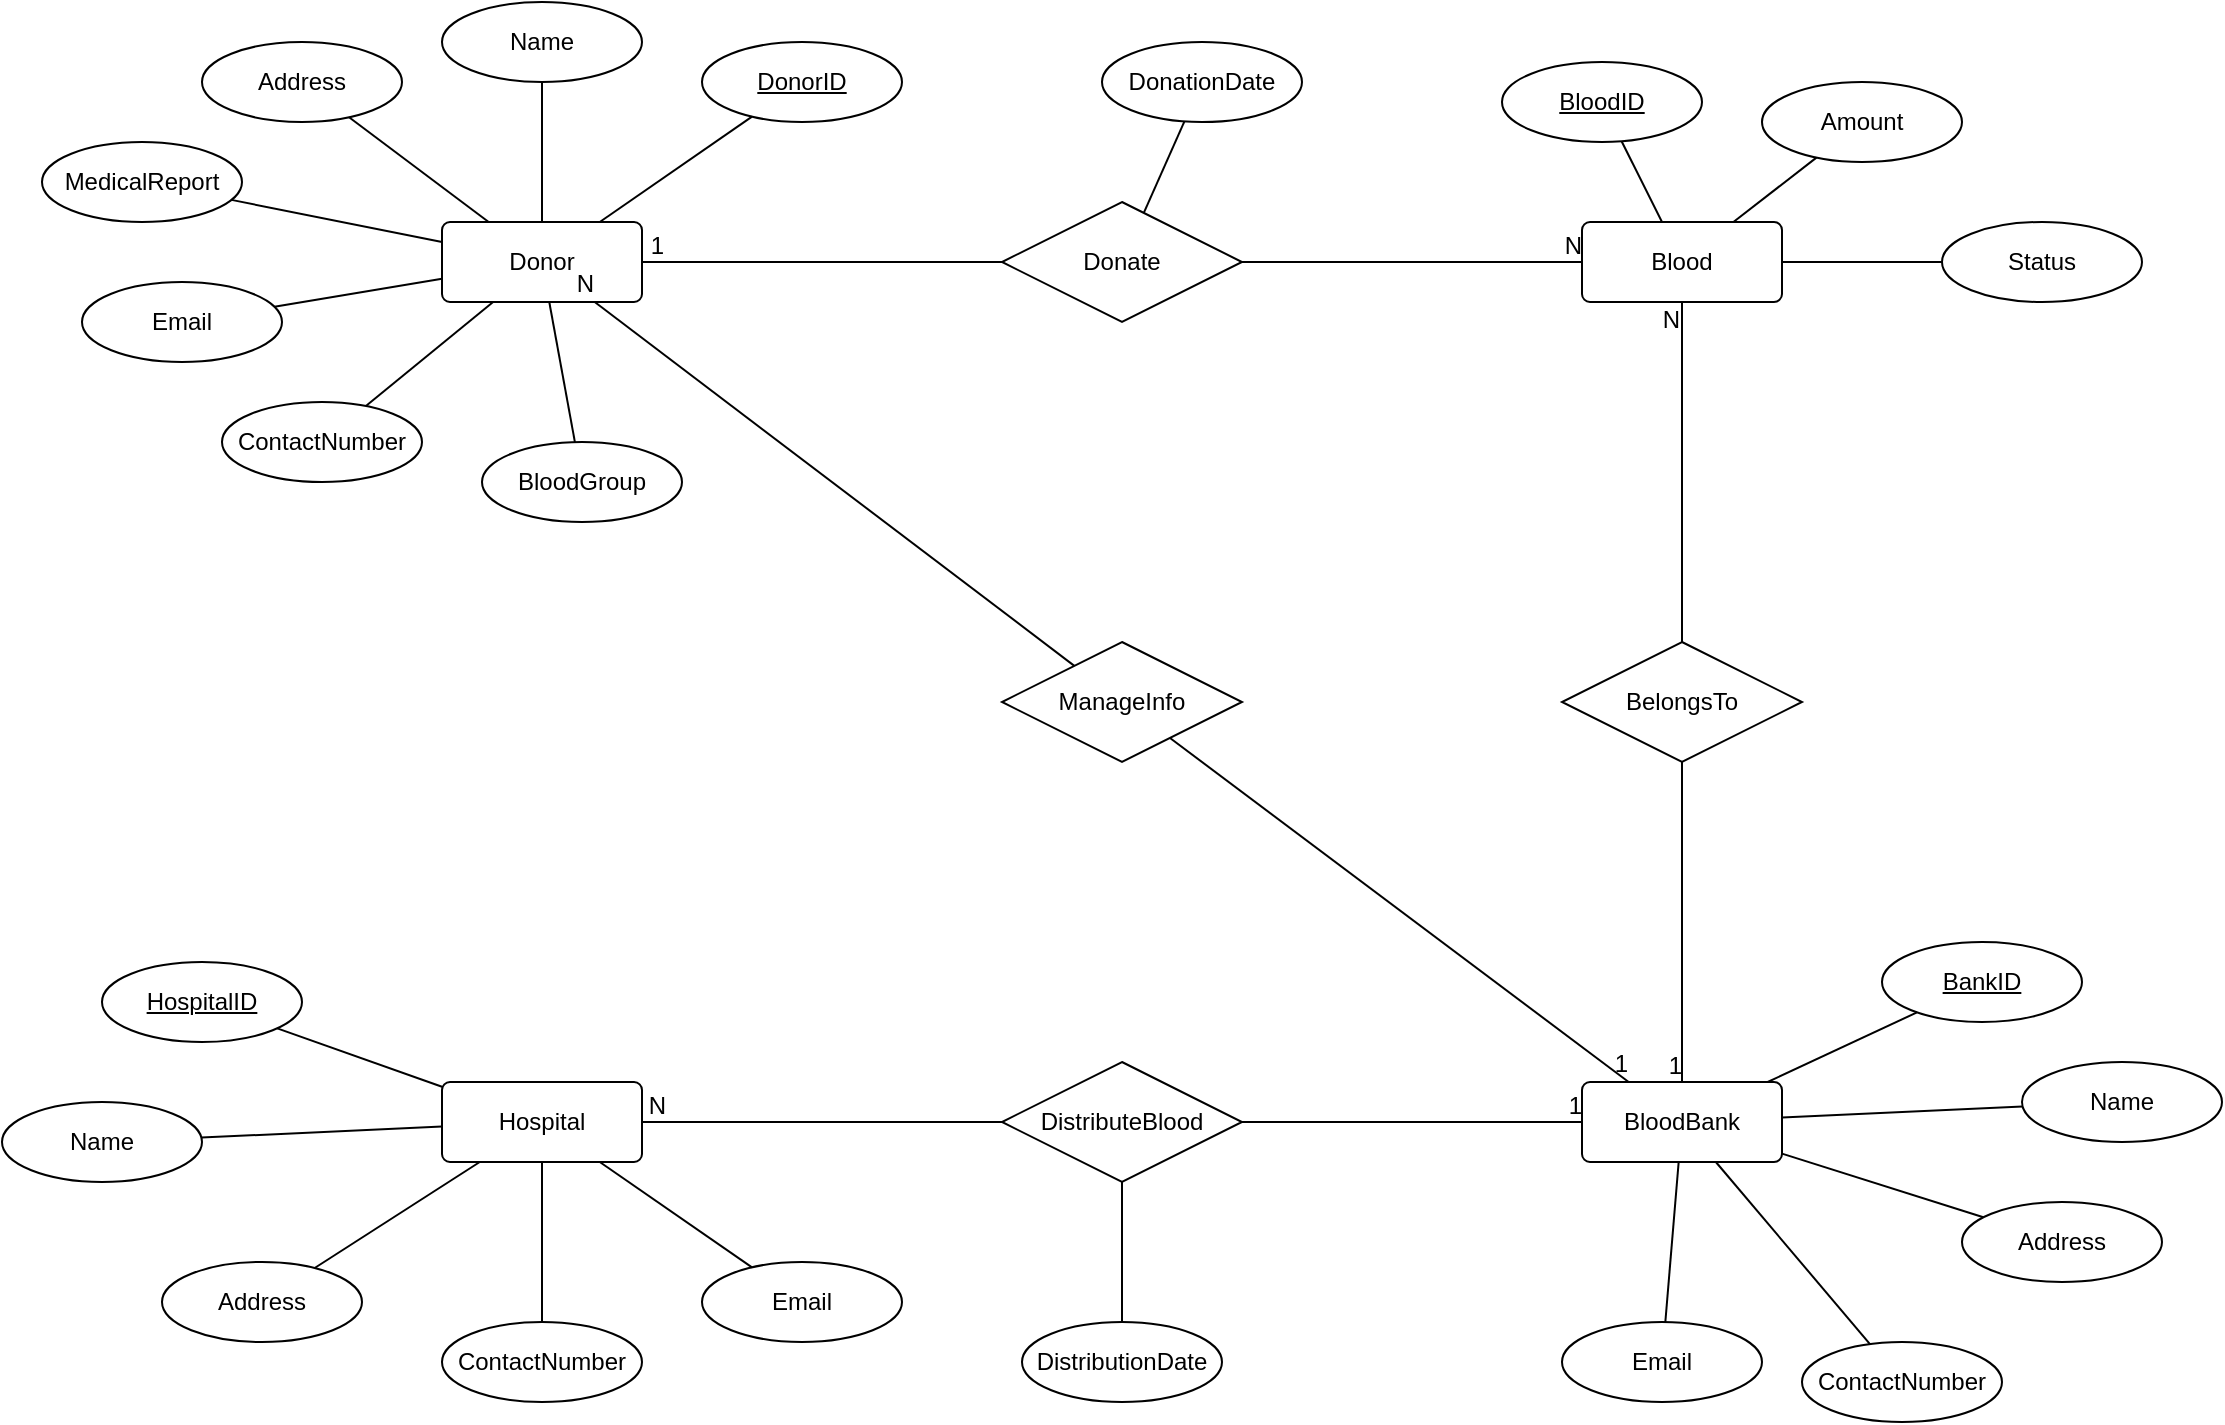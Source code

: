<mxfile version="12.9.9" type="device"><diagram id="C5RBs43oDa-KdzZeNtuy" name="Page-1"><mxGraphModel dx="1323" dy="607" grid="1" gridSize="10" guides="1" tooltips="1" connect="1" arrows="0" fold="1" page="1" pageScale="1" pageWidth="1169" pageHeight="827" math="1" shadow="0"><root><mxCell id="WIyWlLk6GJQsqaUBKTNV-0"/><mxCell id="WIyWlLk6GJQsqaUBKTNV-1" parent="WIyWlLk6GJQsqaUBKTNV-0"/><mxCell id="0RAP978WV2siVrmYzztn-1" value="Donor" style="rounded=1;arcSize=10;whiteSpace=wrap;html=1;align=center;" vertex="1" parent="WIyWlLk6GJQsqaUBKTNV-1"><mxGeometry x="270" y="110" width="100" height="40" as="geometry"/></mxCell><mxCell id="0RAP978WV2siVrmYzztn-3" value="DonorID" style="ellipse;whiteSpace=wrap;html=1;align=center;fontStyle=4;" vertex="1" parent="WIyWlLk6GJQsqaUBKTNV-1"><mxGeometry x="400" y="20" width="100" height="40" as="geometry"/></mxCell><mxCell id="0RAP978WV2siVrmYzztn-4" value="Name" style="ellipse;whiteSpace=wrap;html=1;align=center;" vertex="1" parent="WIyWlLk6GJQsqaUBKTNV-1"><mxGeometry x="270" width="100" height="40" as="geometry"/></mxCell><mxCell id="0RAP978WV2siVrmYzztn-5" value="BloodGroup" style="ellipse;whiteSpace=wrap;html=1;align=center;" vertex="1" parent="WIyWlLk6GJQsqaUBKTNV-1"><mxGeometry x="290" y="220" width="100" height="40" as="geometry"/></mxCell><mxCell id="0RAP978WV2siVrmYzztn-6" value="MedicalReport" style="ellipse;whiteSpace=wrap;html=1;align=center;" vertex="1" parent="WIyWlLk6GJQsqaUBKTNV-1"><mxGeometry x="70" y="70" width="100" height="40" as="geometry"/></mxCell><mxCell id="0RAP978WV2siVrmYzztn-7" value="Address" style="ellipse;whiteSpace=wrap;html=1;align=center;" vertex="1" parent="WIyWlLk6GJQsqaUBKTNV-1"><mxGeometry x="150" y="20" width="100" height="40" as="geometry"/></mxCell><mxCell id="0RAP978WV2siVrmYzztn-8" value="ContactNumber" style="ellipse;whiteSpace=wrap;html=1;align=center;" vertex="1" parent="WIyWlLk6GJQsqaUBKTNV-1"><mxGeometry x="160" y="200" width="100" height="40" as="geometry"/></mxCell><mxCell id="0RAP978WV2siVrmYzztn-9" value="Email" style="ellipse;whiteSpace=wrap;html=1;align=center;" vertex="1" parent="WIyWlLk6GJQsqaUBKTNV-1"><mxGeometry x="90" y="140" width="100" height="40" as="geometry"/></mxCell><mxCell id="0RAP978WV2siVrmYzztn-10" value="" style="endArrow=none;html=1;rounded=0;" edge="1" parent="WIyWlLk6GJQsqaUBKTNV-1" source="0RAP978WV2siVrmYzztn-1" target="0RAP978WV2siVrmYzztn-7"><mxGeometry relative="1" as="geometry"><mxPoint x="540" y="310" as="sourcePoint"/><mxPoint x="700" y="310" as="targetPoint"/></mxGeometry></mxCell><mxCell id="0RAP978WV2siVrmYzztn-11" value="" style="endArrow=none;html=1;rounded=0;" edge="1" parent="WIyWlLk6GJQsqaUBKTNV-1" source="0RAP978WV2siVrmYzztn-6" target="0RAP978WV2siVrmYzztn-1"><mxGeometry relative="1" as="geometry"><mxPoint x="450" y="230" as="sourcePoint"/><mxPoint x="700" y="310" as="targetPoint"/></mxGeometry></mxCell><mxCell id="0RAP978WV2siVrmYzztn-12" value="" style="endArrow=none;html=1;rounded=0;" edge="1" parent="WIyWlLk6GJQsqaUBKTNV-1" source="0RAP978WV2siVrmYzztn-1" target="0RAP978WV2siVrmYzztn-4"><mxGeometry relative="1" as="geometry"><mxPoint x="540" y="310" as="sourcePoint"/><mxPoint x="700" y="310" as="targetPoint"/></mxGeometry></mxCell><mxCell id="0RAP978WV2siVrmYzztn-13" value="" style="endArrow=none;html=1;rounded=0;" edge="1" parent="WIyWlLk6GJQsqaUBKTNV-1" source="0RAP978WV2siVrmYzztn-3" target="0RAP978WV2siVrmYzztn-1"><mxGeometry relative="1" as="geometry"><mxPoint x="540" y="310" as="sourcePoint"/><mxPoint x="700" y="310" as="targetPoint"/></mxGeometry></mxCell><mxCell id="0RAP978WV2siVrmYzztn-14" value="" style="endArrow=none;html=1;rounded=0;" edge="1" parent="WIyWlLk6GJQsqaUBKTNV-1" source="0RAP978WV2siVrmYzztn-5" target="0RAP978WV2siVrmYzztn-1"><mxGeometry relative="1" as="geometry"><mxPoint x="540" y="310" as="sourcePoint"/><mxPoint x="700" y="310" as="targetPoint"/></mxGeometry></mxCell><mxCell id="0RAP978WV2siVrmYzztn-15" value="" style="endArrow=none;html=1;rounded=0;" edge="1" parent="WIyWlLk6GJQsqaUBKTNV-1" source="0RAP978WV2siVrmYzztn-8" target="0RAP978WV2siVrmYzztn-1"><mxGeometry relative="1" as="geometry"><mxPoint x="540" y="310" as="sourcePoint"/><mxPoint x="700" y="310" as="targetPoint"/></mxGeometry></mxCell><mxCell id="0RAP978WV2siVrmYzztn-16" value="" style="endArrow=none;html=1;rounded=0;" edge="1" parent="WIyWlLk6GJQsqaUBKTNV-1" source="0RAP978WV2siVrmYzztn-9" target="0RAP978WV2siVrmYzztn-1"><mxGeometry relative="1" as="geometry"><mxPoint x="540" y="320" as="sourcePoint"/><mxPoint x="700" y="310" as="targetPoint"/></mxGeometry></mxCell><mxCell id="0RAP978WV2siVrmYzztn-31" value="BloodBank" style="rounded=1;arcSize=10;whiteSpace=wrap;html=1;align=center;" vertex="1" parent="WIyWlLk6GJQsqaUBKTNV-1"><mxGeometry x="840" y="540" width="100" height="40" as="geometry"/></mxCell><mxCell id="0RAP978WV2siVrmYzztn-32" value="BankID" style="ellipse;whiteSpace=wrap;html=1;align=center;fontStyle=4;" vertex="1" parent="WIyWlLk6GJQsqaUBKTNV-1"><mxGeometry x="990" y="470" width="100" height="40" as="geometry"/></mxCell><mxCell id="0RAP978WV2siVrmYzztn-34" value="Address" style="ellipse;whiteSpace=wrap;html=1;align=center;" vertex="1" parent="WIyWlLk6GJQsqaUBKTNV-1"><mxGeometry x="1030" y="600" width="100" height="40" as="geometry"/></mxCell><mxCell id="0RAP978WV2siVrmYzztn-36" value="ContactNumber" style="ellipse;whiteSpace=wrap;html=1;align=center;" vertex="1" parent="WIyWlLk6GJQsqaUBKTNV-1"><mxGeometry x="950" y="670" width="100" height="40" as="geometry"/></mxCell><mxCell id="0RAP978WV2siVrmYzztn-37" value="Email" style="ellipse;whiteSpace=wrap;html=1;align=center;" vertex="1" parent="WIyWlLk6GJQsqaUBKTNV-1"><mxGeometry x="830" y="660" width="100" height="40" as="geometry"/></mxCell><mxCell id="0RAP978WV2siVrmYzztn-38" value="" style="endArrow=none;html=1;rounded=0;" edge="1" parent="WIyWlLk6GJQsqaUBKTNV-1" source="0RAP978WV2siVrmYzztn-31" target="0RAP978WV2siVrmYzztn-37"><mxGeometry relative="1" as="geometry"><mxPoint x="830" y="630" as="sourcePoint"/><mxPoint x="990" y="630" as="targetPoint"/></mxGeometry></mxCell><mxCell id="0RAP978WV2siVrmYzztn-39" value="" style="endArrow=none;html=1;rounded=0;" edge="1" parent="WIyWlLk6GJQsqaUBKTNV-1" source="0RAP978WV2siVrmYzztn-36" target="0RAP978WV2siVrmYzztn-31"><mxGeometry relative="1" as="geometry"><mxPoint x="830" y="630" as="sourcePoint"/><mxPoint x="990" y="630" as="targetPoint"/></mxGeometry></mxCell><mxCell id="0RAP978WV2siVrmYzztn-41" value="" style="endArrow=none;html=1;rounded=0;" edge="1" parent="WIyWlLk6GJQsqaUBKTNV-1" source="0RAP978WV2siVrmYzztn-34" target="0RAP978WV2siVrmYzztn-31"><mxGeometry relative="1" as="geometry"><mxPoint x="830" y="630" as="sourcePoint"/><mxPoint x="990" y="630" as="targetPoint"/></mxGeometry></mxCell><mxCell id="0RAP978WV2siVrmYzztn-42" value="" style="endArrow=none;html=1;rounded=0;" edge="1" parent="WIyWlLk6GJQsqaUBKTNV-1" source="0RAP978WV2siVrmYzztn-32" target="0RAP978WV2siVrmYzztn-31"><mxGeometry relative="1" as="geometry"><mxPoint x="830" y="630" as="sourcePoint"/><mxPoint x="990" y="630" as="targetPoint"/></mxGeometry></mxCell><mxCell id="0RAP978WV2siVrmYzztn-43" value="Blood" style="rounded=1;arcSize=10;whiteSpace=wrap;html=1;align=center;" vertex="1" parent="WIyWlLk6GJQsqaUBKTNV-1"><mxGeometry x="840" y="110" width="100" height="40" as="geometry"/></mxCell><mxCell id="0RAP978WV2siVrmYzztn-46" value="Amount" style="ellipse;whiteSpace=wrap;html=1;align=center;" vertex="1" parent="WIyWlLk6GJQsqaUBKTNV-1"><mxGeometry x="930" y="40" width="100" height="40" as="geometry"/></mxCell><mxCell id="0RAP978WV2siVrmYzztn-48" value="Status" style="ellipse;whiteSpace=wrap;html=1;align=center;" vertex="1" parent="WIyWlLk6GJQsqaUBKTNV-1"><mxGeometry x="1020" y="110" width="100" height="40" as="geometry"/></mxCell><mxCell id="0RAP978WV2siVrmYzztn-50" value="" style="endArrow=none;html=1;rounded=0;" edge="1" parent="WIyWlLk6GJQsqaUBKTNV-1" source="0RAP978WV2siVrmYzztn-48" target="0RAP978WV2siVrmYzztn-43"><mxGeometry relative="1" as="geometry"><mxPoint x="640" y="320" as="sourcePoint"/><mxPoint x="800" y="320" as="targetPoint"/></mxGeometry></mxCell><mxCell id="0RAP978WV2siVrmYzztn-51" value="" style="endArrow=none;html=1;rounded=0;" edge="1" parent="WIyWlLk6GJQsqaUBKTNV-1" source="0RAP978WV2siVrmYzztn-46" target="0RAP978WV2siVrmYzztn-43"><mxGeometry relative="1" as="geometry"><mxPoint x="640" y="320" as="sourcePoint"/><mxPoint x="800" y="320" as="targetPoint"/></mxGeometry></mxCell><mxCell id="0RAP978WV2siVrmYzztn-54" value="Donate" style="shape=rhombus;perimeter=rhombusPerimeter;whiteSpace=wrap;html=1;align=center;" vertex="1" parent="WIyWlLk6GJQsqaUBKTNV-1"><mxGeometry x="550" y="100" width="120" height="60" as="geometry"/></mxCell><mxCell id="0RAP978WV2siVrmYzztn-55" value="" style="endArrow=none;html=1;rounded=0;" edge="1" parent="WIyWlLk6GJQsqaUBKTNV-1" source="0RAP978WV2siVrmYzztn-54" target="0RAP978WV2siVrmYzztn-1"><mxGeometry relative="1" as="geometry"><mxPoint x="650" y="300" as="sourcePoint"/><mxPoint x="810" y="300" as="targetPoint"/></mxGeometry></mxCell><mxCell id="0RAP978WV2siVrmYzztn-56" value="1" style="resizable=0;html=1;align=right;verticalAlign=bottom;" connectable="0" vertex="1" parent="0RAP978WV2siVrmYzztn-55"><mxGeometry x="1" relative="1" as="geometry"><mxPoint x="11" as="offset"/></mxGeometry></mxCell><mxCell id="0RAP978WV2siVrmYzztn-57" value="" style="endArrow=none;html=1;rounded=0;" edge="1" parent="WIyWlLk6GJQsqaUBKTNV-1" source="0RAP978WV2siVrmYzztn-54" target="0RAP978WV2siVrmYzztn-43"><mxGeometry relative="1" as="geometry"><mxPoint x="650" y="300" as="sourcePoint"/><mxPoint x="810" y="300" as="targetPoint"/></mxGeometry></mxCell><mxCell id="0RAP978WV2siVrmYzztn-58" value="N" style="resizable=0;html=1;align=right;verticalAlign=bottom;" connectable="0" vertex="1" parent="0RAP978WV2siVrmYzztn-57"><mxGeometry x="1" relative="1" as="geometry"/></mxCell><mxCell id="0RAP978WV2siVrmYzztn-59" value="BelongsTo" style="shape=rhombus;perimeter=rhombusPerimeter;whiteSpace=wrap;html=1;align=center;" vertex="1" parent="WIyWlLk6GJQsqaUBKTNV-1"><mxGeometry x="830" y="320" width="120" height="60" as="geometry"/></mxCell><mxCell id="0RAP978WV2siVrmYzztn-60" value="" style="endArrow=none;html=1;rounded=0;" edge="1" parent="WIyWlLk6GJQsqaUBKTNV-1" source="0RAP978WV2siVrmYzztn-59" target="0RAP978WV2siVrmYzztn-31"><mxGeometry relative="1" as="geometry"><mxPoint x="650" y="300" as="sourcePoint"/><mxPoint x="810" y="300" as="targetPoint"/></mxGeometry></mxCell><mxCell id="0RAP978WV2siVrmYzztn-61" value="1" style="resizable=0;html=1;align=right;verticalAlign=bottom;" connectable="0" vertex="1" parent="0RAP978WV2siVrmYzztn-60"><mxGeometry x="1" relative="1" as="geometry"/></mxCell><mxCell id="0RAP978WV2siVrmYzztn-62" value="" style="endArrow=none;html=1;rounded=0;" edge="1" parent="WIyWlLk6GJQsqaUBKTNV-1" source="0RAP978WV2siVrmYzztn-59" target="0RAP978WV2siVrmYzztn-43"><mxGeometry relative="1" as="geometry"><mxPoint x="650" y="300" as="sourcePoint"/><mxPoint x="810" y="300" as="targetPoint"/></mxGeometry></mxCell><mxCell id="0RAP978WV2siVrmYzztn-63" value="N" style="resizable=0;html=1;align=right;verticalAlign=bottom;" connectable="0" vertex="1" parent="0RAP978WV2siVrmYzztn-62"><mxGeometry x="1" relative="1" as="geometry"><mxPoint x="-1" y="17" as="offset"/></mxGeometry></mxCell><mxCell id="0RAP978WV2siVrmYzztn-71" value="Name" style="ellipse;whiteSpace=wrap;html=1;align=center;" vertex="1" parent="WIyWlLk6GJQsqaUBKTNV-1"><mxGeometry x="1060" y="530" width="100" height="40" as="geometry"/></mxCell><mxCell id="0RAP978WV2siVrmYzztn-72" value="" style="endArrow=none;html=1;rounded=0;" edge="1" parent="WIyWlLk6GJQsqaUBKTNV-1" source="0RAP978WV2siVrmYzztn-71" target="0RAP978WV2siVrmYzztn-31"><mxGeometry relative="1" as="geometry"><mxPoint x="520" y="600" as="sourcePoint"/><mxPoint x="680" y="600" as="targetPoint"/></mxGeometry></mxCell><mxCell id="0RAP978WV2siVrmYzztn-81" value="BloodID" style="ellipse;whiteSpace=wrap;html=1;align=center;fontStyle=4;" vertex="1" parent="WIyWlLk6GJQsqaUBKTNV-1"><mxGeometry x="800" y="30" width="100" height="40" as="geometry"/></mxCell><mxCell id="0RAP978WV2siVrmYzztn-82" value="" style="endArrow=none;html=1;rounded=0;" edge="1" parent="WIyWlLk6GJQsqaUBKTNV-1" source="0RAP978WV2siVrmYzztn-81" target="0RAP978WV2siVrmYzztn-43"><mxGeometry relative="1" as="geometry"><mxPoint x="520" y="100" as="sourcePoint"/><mxPoint x="680" y="100" as="targetPoint"/></mxGeometry></mxCell><mxCell id="0RAP978WV2siVrmYzztn-84" value="DonationDate" style="ellipse;whiteSpace=wrap;html=1;align=center;" vertex="1" parent="WIyWlLk6GJQsqaUBKTNV-1"><mxGeometry x="600" y="20" width="100" height="40" as="geometry"/></mxCell><mxCell id="0RAP978WV2siVrmYzztn-85" value="" style="endArrow=none;html=1;rounded=0;" edge="1" parent="WIyWlLk6GJQsqaUBKTNV-1" source="0RAP978WV2siVrmYzztn-84" target="0RAP978WV2siVrmYzztn-54"><mxGeometry relative="1" as="geometry"><mxPoint x="520" y="200" as="sourcePoint"/><mxPoint x="680" y="200" as="targetPoint"/></mxGeometry></mxCell><mxCell id="0RAP978WV2siVrmYzztn-86" value="ManageInfo" style="shape=rhombus;perimeter=rhombusPerimeter;whiteSpace=wrap;html=1;align=center;" vertex="1" parent="WIyWlLk6GJQsqaUBKTNV-1"><mxGeometry x="550" y="320" width="120" height="60" as="geometry"/></mxCell><mxCell id="0RAP978WV2siVrmYzztn-87" value="Hospital" style="rounded=1;arcSize=10;whiteSpace=wrap;html=1;align=center;" vertex="1" parent="WIyWlLk6GJQsqaUBKTNV-1"><mxGeometry x="270" y="540" width="100" height="40" as="geometry"/></mxCell><mxCell id="0RAP978WV2siVrmYzztn-88" value="DistributeBlood" style="shape=rhombus;perimeter=rhombusPerimeter;whiteSpace=wrap;html=1;align=center;" vertex="1" parent="WIyWlLk6GJQsqaUBKTNV-1"><mxGeometry x="550" y="530" width="120" height="60" as="geometry"/></mxCell><mxCell id="0RAP978WV2siVrmYzztn-89" value="HospitalID" style="ellipse;whiteSpace=wrap;html=1;align=center;fontStyle=4;" vertex="1" parent="WIyWlLk6GJQsqaUBKTNV-1"><mxGeometry x="100" y="480" width="100" height="40" as="geometry"/></mxCell><mxCell id="0RAP978WV2siVrmYzztn-93" value="" style="endArrow=none;html=1;rounded=0;" edge="1" parent="WIyWlLk6GJQsqaUBKTNV-1" source="0RAP978WV2siVrmYzztn-88" target="0RAP978WV2siVrmYzztn-87"><mxGeometry relative="1" as="geometry"><mxPoint x="520" y="600" as="sourcePoint"/><mxPoint x="680" y="600" as="targetPoint"/></mxGeometry></mxCell><mxCell id="0RAP978WV2siVrmYzztn-94" value="N" style="resizable=0;html=1;align=right;verticalAlign=bottom;" connectable="0" vertex="1" parent="0RAP978WV2siVrmYzztn-93"><mxGeometry x="1" relative="1" as="geometry"><mxPoint x="12" as="offset"/></mxGeometry></mxCell><mxCell id="0RAP978WV2siVrmYzztn-95" value="" style="endArrow=none;html=1;rounded=0;" edge="1" parent="WIyWlLk6GJQsqaUBKTNV-1" source="0RAP978WV2siVrmYzztn-88" target="0RAP978WV2siVrmYzztn-31"><mxGeometry relative="1" as="geometry"><mxPoint x="520" y="600" as="sourcePoint"/><mxPoint x="680" y="600" as="targetPoint"/></mxGeometry></mxCell><mxCell id="0RAP978WV2siVrmYzztn-96" value="1" style="resizable=0;html=1;align=right;verticalAlign=bottom;" connectable="0" vertex="1" parent="0RAP978WV2siVrmYzztn-95"><mxGeometry x="1" relative="1" as="geometry"/></mxCell><mxCell id="0RAP978WV2siVrmYzztn-97" value="" style="endArrow=none;html=1;rounded=0;" edge="1" parent="WIyWlLk6GJQsqaUBKTNV-1" source="0RAP978WV2siVrmYzztn-86" target="0RAP978WV2siVrmYzztn-31"><mxGeometry relative="1" as="geometry"><mxPoint x="520" y="300" as="sourcePoint"/><mxPoint x="680" y="300" as="targetPoint"/></mxGeometry></mxCell><mxCell id="0RAP978WV2siVrmYzztn-98" value="1" style="resizable=0;html=1;align=right;verticalAlign=bottom;" connectable="0" vertex="1" parent="0RAP978WV2siVrmYzztn-97"><mxGeometry x="1" relative="1" as="geometry"/></mxCell><mxCell id="0RAP978WV2siVrmYzztn-99" value="" style="endArrow=none;html=1;rounded=0;" edge="1" parent="WIyWlLk6GJQsqaUBKTNV-1" source="0RAP978WV2siVrmYzztn-86" target="0RAP978WV2siVrmYzztn-1"><mxGeometry relative="1" as="geometry"><mxPoint x="520" y="300" as="sourcePoint"/><mxPoint x="680" y="300" as="targetPoint"/></mxGeometry></mxCell><mxCell id="0RAP978WV2siVrmYzztn-100" value="N" style="resizable=0;html=1;align=right;verticalAlign=bottom;" connectable="0" vertex="1" parent="0RAP978WV2siVrmYzztn-99"><mxGeometry x="1" relative="1" as="geometry"/></mxCell><mxCell id="0RAP978WV2siVrmYzztn-101" value="Name" style="ellipse;whiteSpace=wrap;html=1;align=center;" vertex="1" parent="WIyWlLk6GJQsqaUBKTNV-1"><mxGeometry x="50" y="550" width="100" height="40" as="geometry"/></mxCell><mxCell id="0RAP978WV2siVrmYzztn-102" value="Address" style="ellipse;whiteSpace=wrap;html=1;align=center;" vertex="1" parent="WIyWlLk6GJQsqaUBKTNV-1"><mxGeometry x="130" y="630" width="100" height="40" as="geometry"/></mxCell><mxCell id="0RAP978WV2siVrmYzztn-103" value="ContactNumber" style="ellipse;whiteSpace=wrap;html=1;align=center;" vertex="1" parent="WIyWlLk6GJQsqaUBKTNV-1"><mxGeometry x="270" y="660" width="100" height="40" as="geometry"/></mxCell><mxCell id="0RAP978WV2siVrmYzztn-104" value="Email" style="ellipse;whiteSpace=wrap;html=1;align=center;" vertex="1" parent="WIyWlLk6GJQsqaUBKTNV-1"><mxGeometry x="400" y="630" width="100" height="40" as="geometry"/></mxCell><mxCell id="0RAP978WV2siVrmYzztn-105" value="" style="endArrow=none;html=1;rounded=0;" edge="1" parent="WIyWlLk6GJQsqaUBKTNV-1" source="0RAP978WV2siVrmYzztn-104" target="0RAP978WV2siVrmYzztn-87"><mxGeometry relative="1" as="geometry"><mxPoint x="520" y="400" as="sourcePoint"/><mxPoint x="680" y="400" as="targetPoint"/></mxGeometry></mxCell><mxCell id="0RAP978WV2siVrmYzztn-106" value="" style="endArrow=none;html=1;rounded=0;" edge="1" parent="WIyWlLk6GJQsqaUBKTNV-1" source="0RAP978WV2siVrmYzztn-87" target="0RAP978WV2siVrmYzztn-103"><mxGeometry relative="1" as="geometry"><mxPoint x="520" y="400" as="sourcePoint"/><mxPoint x="680" y="400" as="targetPoint"/></mxGeometry></mxCell><mxCell id="0RAP978WV2siVrmYzztn-107" value="" style="endArrow=none;html=1;rounded=0;" edge="1" parent="WIyWlLk6GJQsqaUBKTNV-1" source="0RAP978WV2siVrmYzztn-102" target="0RAP978WV2siVrmYzztn-87"><mxGeometry relative="1" as="geometry"><mxPoint x="520" y="400" as="sourcePoint"/><mxPoint x="680" y="400" as="targetPoint"/></mxGeometry></mxCell><mxCell id="0RAP978WV2siVrmYzztn-108" value="" style="endArrow=none;html=1;rounded=0;" edge="1" parent="WIyWlLk6GJQsqaUBKTNV-1" source="0RAP978WV2siVrmYzztn-101" target="0RAP978WV2siVrmYzztn-87"><mxGeometry relative="1" as="geometry"><mxPoint x="520" y="400" as="sourcePoint"/><mxPoint x="680" y="400" as="targetPoint"/></mxGeometry></mxCell><mxCell id="0RAP978WV2siVrmYzztn-109" value="" style="endArrow=none;html=1;rounded=0;" edge="1" parent="WIyWlLk6GJQsqaUBKTNV-1" source="0RAP978WV2siVrmYzztn-89" target="0RAP978WV2siVrmYzztn-87"><mxGeometry relative="1" as="geometry"><mxPoint x="520" y="400" as="sourcePoint"/><mxPoint x="680" y="400" as="targetPoint"/></mxGeometry></mxCell><mxCell id="0RAP978WV2siVrmYzztn-110" value="DistributionDate" style="ellipse;whiteSpace=wrap;html=1;align=center;" vertex="1" parent="WIyWlLk6GJQsqaUBKTNV-1"><mxGeometry x="560" y="660" width="100" height="40" as="geometry"/></mxCell><mxCell id="0RAP978WV2siVrmYzztn-112" value="" style="endArrow=none;html=1;rounded=0;" edge="1" parent="WIyWlLk6GJQsqaUBKTNV-1" source="0RAP978WV2siVrmYzztn-88" target="0RAP978WV2siVrmYzztn-110"><mxGeometry relative="1" as="geometry"><mxPoint x="520" y="400" as="sourcePoint"/><mxPoint x="680" y="400" as="targetPoint"/></mxGeometry></mxCell></root></mxGraphModel></diagram></mxfile>